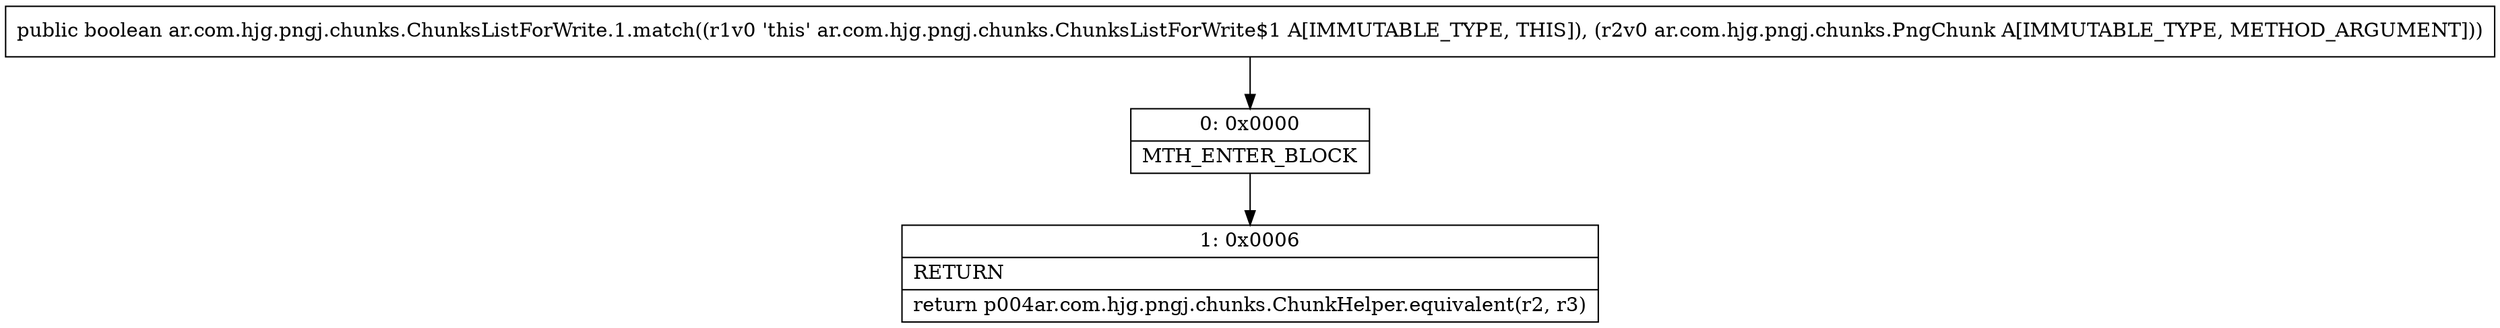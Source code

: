 digraph "CFG forar.com.hjg.pngj.chunks.ChunksListForWrite.1.match(Lar\/com\/hjg\/pngj\/chunks\/PngChunk;)Z" {
Node_0 [shape=record,label="{0\:\ 0x0000|MTH_ENTER_BLOCK\l}"];
Node_1 [shape=record,label="{1\:\ 0x0006|RETURN\l|return p004ar.com.hjg.pngj.chunks.ChunkHelper.equivalent(r2, r3)\l}"];
MethodNode[shape=record,label="{public boolean ar.com.hjg.pngj.chunks.ChunksListForWrite.1.match((r1v0 'this' ar.com.hjg.pngj.chunks.ChunksListForWrite$1 A[IMMUTABLE_TYPE, THIS]), (r2v0 ar.com.hjg.pngj.chunks.PngChunk A[IMMUTABLE_TYPE, METHOD_ARGUMENT])) }"];
MethodNode -> Node_0;
Node_0 -> Node_1;
}

